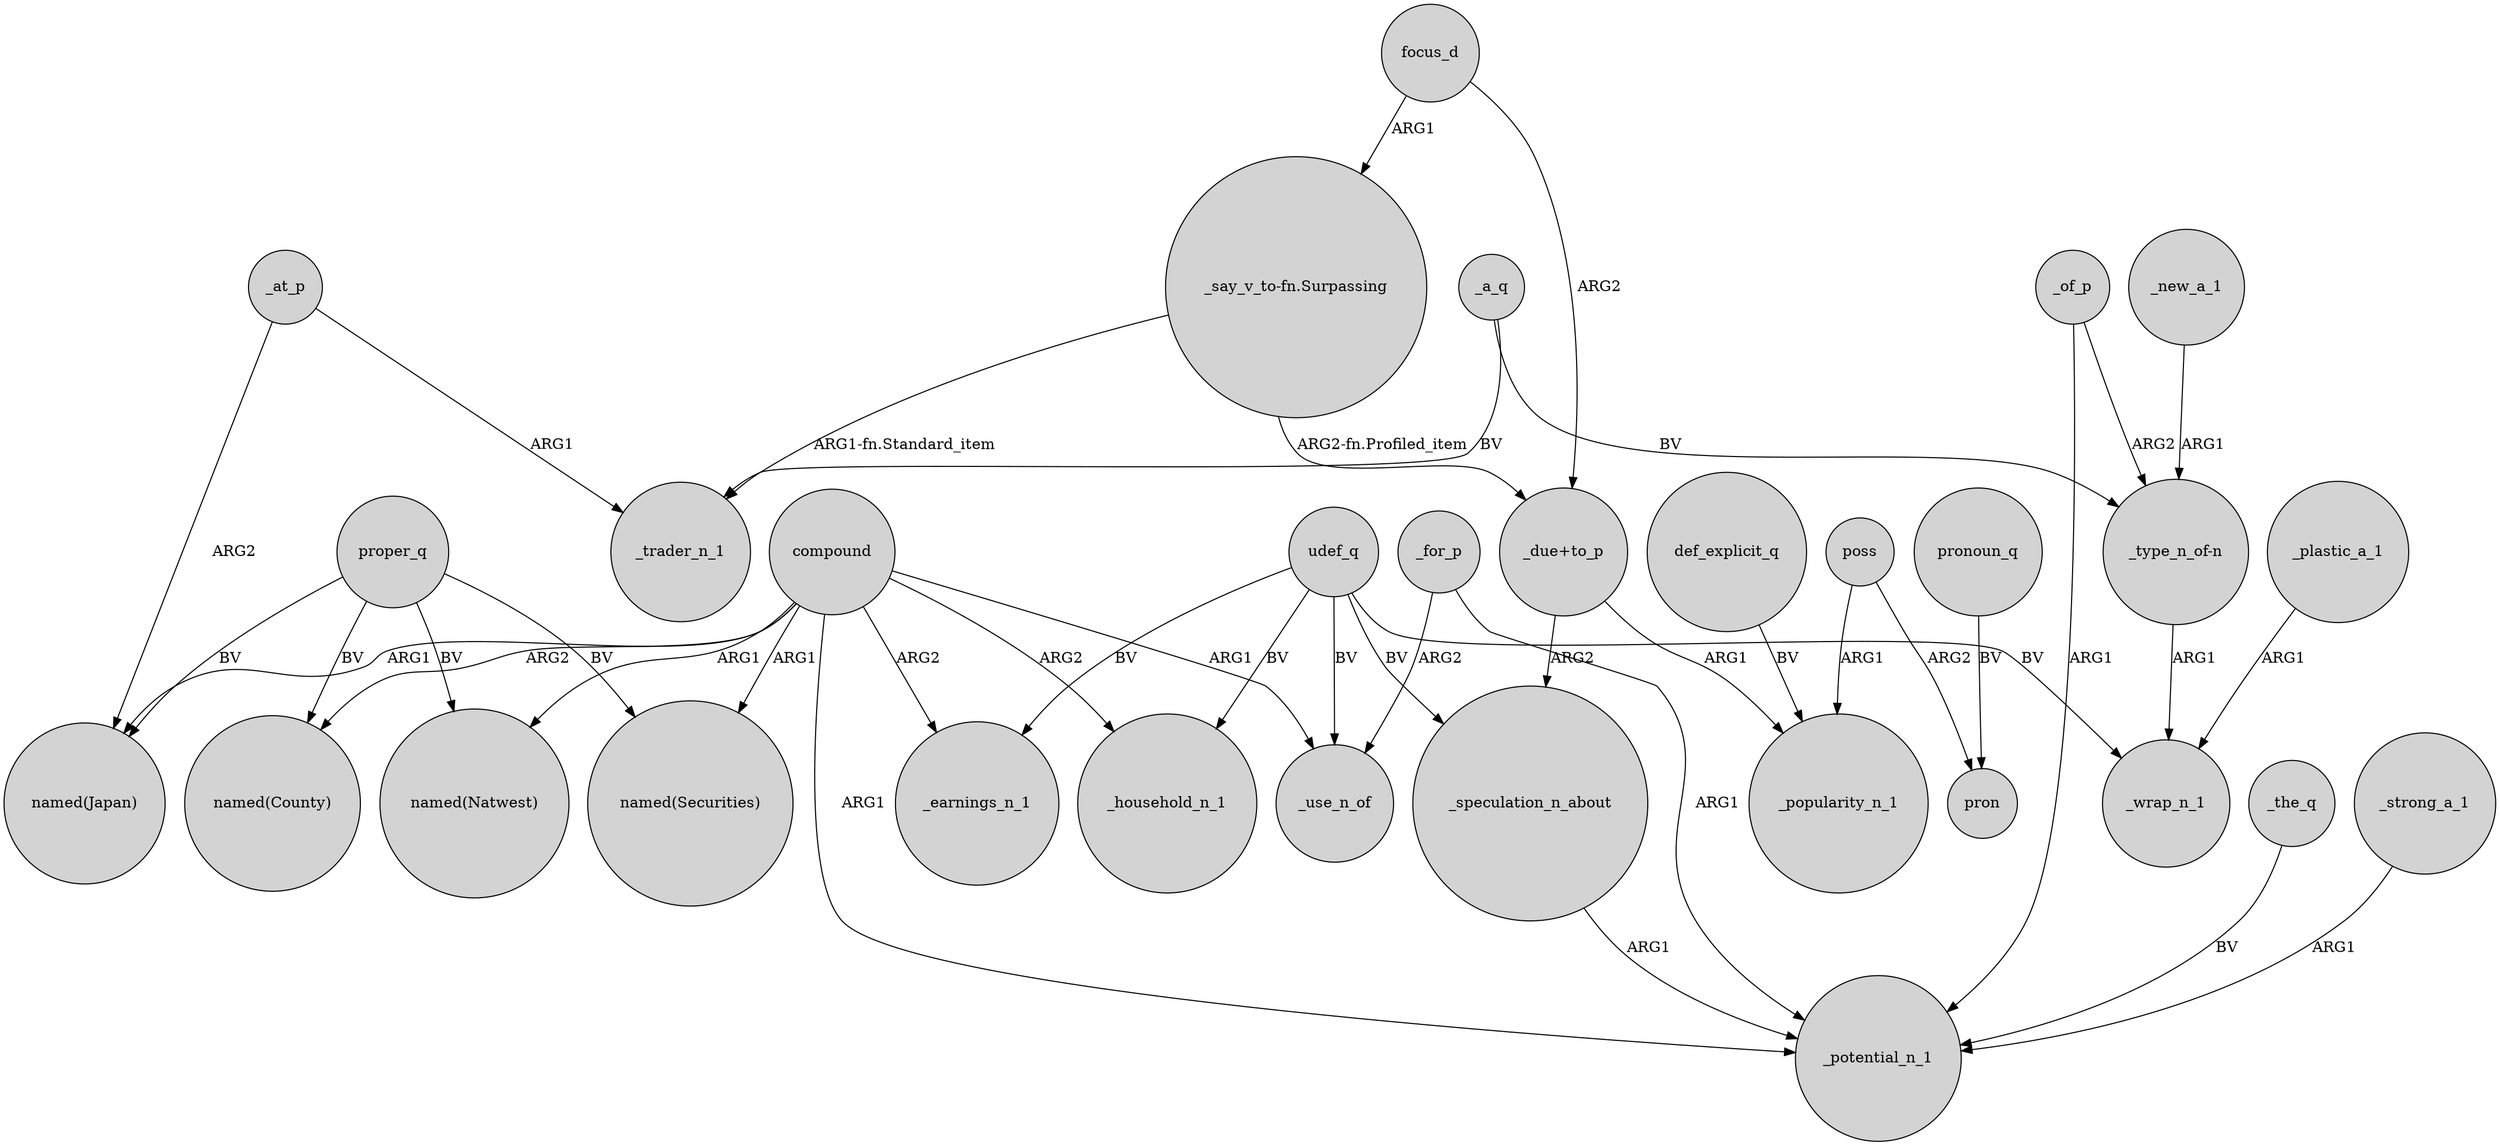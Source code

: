 digraph {
	node [shape=circle style=filled]
	_of_p -> "_type_n_of-n" [label=ARG2]
	_new_a_1 -> "_type_n_of-n" [label=ARG1]
	"_say_v_to-fn.Surpassing" -> _trader_n_1 [label="ARG1-fn.Standard_item"]
	poss -> _popularity_n_1 [label=ARG1]
	_at_p -> _trader_n_1 [label=ARG1]
	compound -> "named(Natwest)" [label=ARG1]
	proper_q -> "named(Securities)" [label=BV]
	_speculation_n_about -> _potential_n_1 [label=ARG1]
	"_say_v_to-fn.Surpassing" -> "_due+to_p" [label="ARG2-fn.Profiled_item"]
	udef_q -> _speculation_n_about [label=BV]
	def_explicit_q -> _popularity_n_1 [label=BV]
	compound -> _use_n_of [label=ARG1]
	focus_d -> "_due+to_p" [label=ARG2]
	_plastic_a_1 -> _wrap_n_1 [label=ARG1]
	proper_q -> "named(Natwest)" [label=BV]
	_for_p -> _use_n_of [label=ARG2]
	compound -> "named(Japan)" [label=ARG1]
	compound -> _earnings_n_1 [label=ARG2]
	pronoun_q -> pron [label=BV]
	_a_q -> _trader_n_1 [label=BV]
	poss -> pron [label=ARG2]
	udef_q -> _earnings_n_1 [label=BV]
	udef_q -> _wrap_n_1 [label=BV]
	_for_p -> _potential_n_1 [label=ARG1]
	_the_q -> _potential_n_1 [label=BV]
	"_due+to_p" -> _popularity_n_1 [label=ARG1]
	proper_q -> "named(Japan)" [label=BV]
	compound -> _household_n_1 [label=ARG2]
	udef_q -> _use_n_of [label=BV]
	"_due+to_p" -> _speculation_n_about [label=ARG2]
	focus_d -> "_say_v_to-fn.Surpassing" [label=ARG1]
	_at_p -> "named(Japan)" [label=ARG2]
	_a_q -> "_type_n_of-n" [label=BV]
	_strong_a_1 -> _potential_n_1 [label=ARG1]
	compound -> _potential_n_1 [label=ARG1]
	udef_q -> _household_n_1 [label=BV]
	compound -> "named(County)" [label=ARG2]
	"_type_n_of-n" -> _wrap_n_1 [label=ARG1]
	proper_q -> "named(County)" [label=BV]
	_of_p -> _potential_n_1 [label=ARG1]
	compound -> "named(Securities)" [label=ARG1]
}
